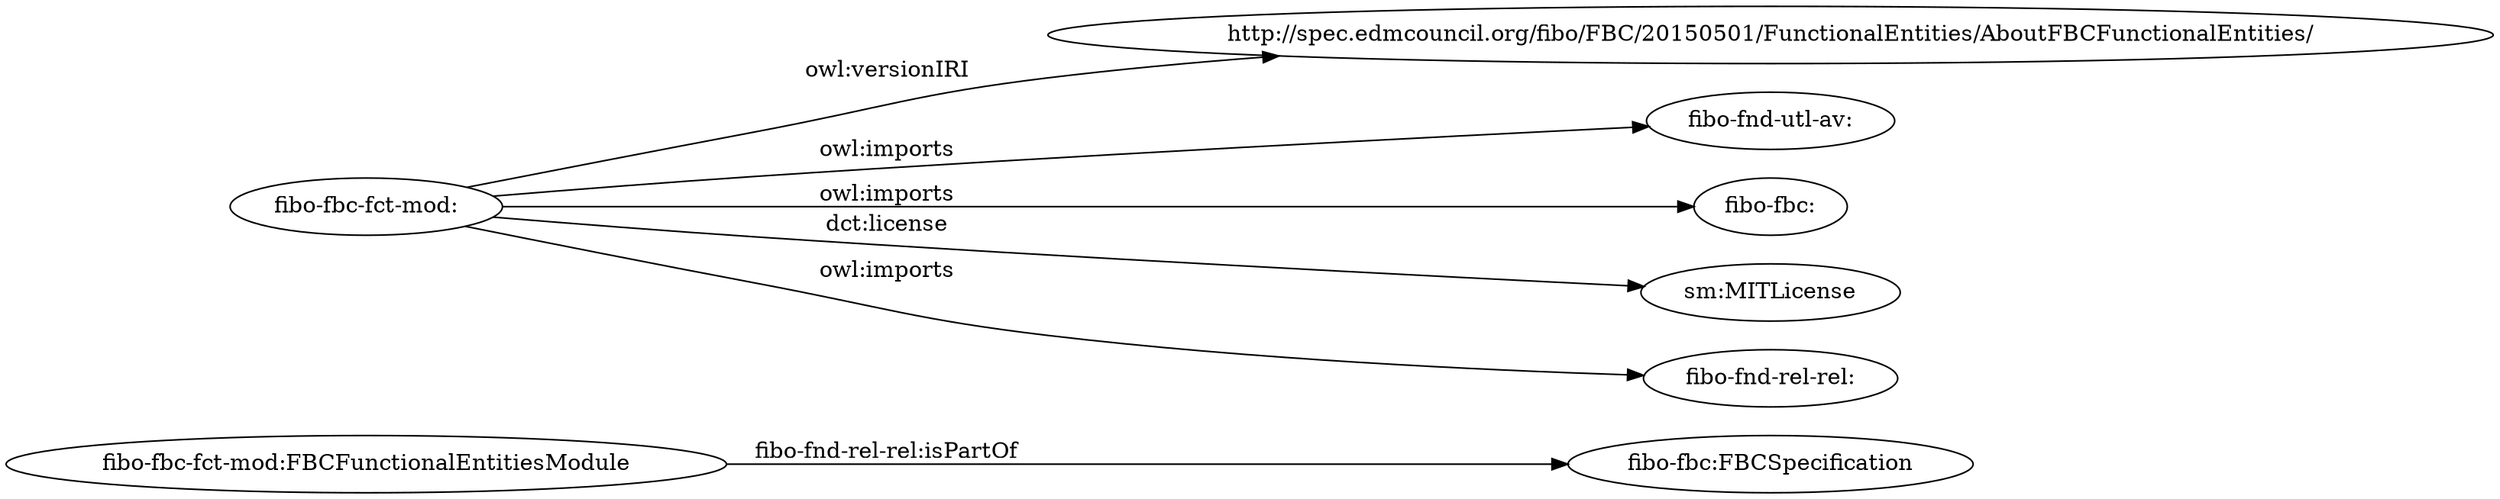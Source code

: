 digraph ar2dtool_diagram { 
rankdir=LR;
size="1501"
	"fibo-fbc-fct-mod:FBCFunctionalEntitiesModule" -> "fibo-fbc:FBCSpecification" [ label = "fibo-fnd-rel-rel:isPartOf" ];
	"fibo-fbc-fct-mod:" -> "http://spec.edmcouncil.org/fibo/FBC/20150501/FunctionalEntities/AboutFBCFunctionalEntities/" [ label = "owl:versionIRI" ];
	"fibo-fbc-fct-mod:" -> "fibo-fnd-utl-av:" [ label = "owl:imports" ];
	"fibo-fbc-fct-mod:" -> "fibo-fbc:" [ label = "owl:imports" ];
	"fibo-fbc-fct-mod:" -> "sm:MITLicense" [ label = "dct:license" ];
	"fibo-fbc-fct-mod:" -> "fibo-fnd-rel-rel:" [ label = "owl:imports" ];

}
